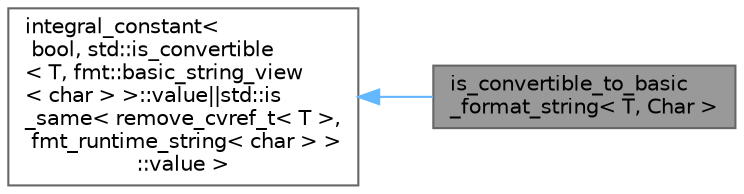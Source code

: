 digraph "is_convertible_to_basic_format_string&lt; T, Char &gt;"
{
 // LATEX_PDF_SIZE
  bgcolor="transparent";
  edge [fontname=Helvetica,fontsize=10,labelfontname=Helvetica,labelfontsize=10];
  node [fontname=Helvetica,fontsize=10,shape=box,height=0.2,width=0.4];
  rankdir="LR";
  Node1 [id="Node000001",label="is_convertible_to_basic\l_format_string\< T, Char \>",height=0.2,width=0.4,color="gray40", fillcolor="grey60", style="filled", fontcolor="black",tooltip=" "];
  Node2 -> Node1 [id="edge1_Node000001_Node000002",dir="back",color="steelblue1",style="solid",tooltip=" "];
  Node2 [id="Node000002",label="integral_constant\<\l bool, std::is_convertible\l\< T, fmt::basic_string_view\l\< char \> \>::value\|\|std::is\l_same\< remove_cvref_t\< T \>,\l fmt_runtime_string\< char \> \>\l::value \>",height=0.2,width=0.4,color="gray40", fillcolor="white", style="filled",tooltip=" "];
}
